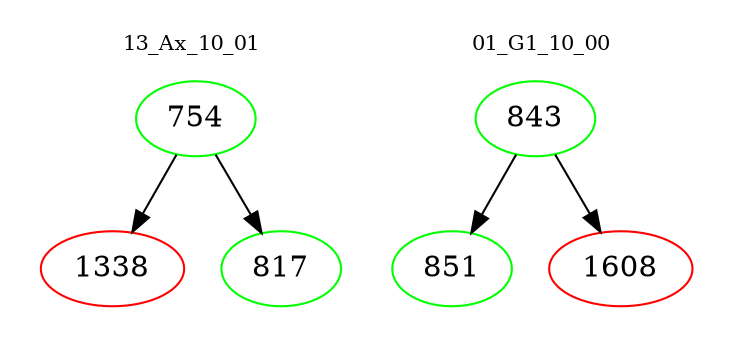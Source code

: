 digraph{
subgraph cluster_0 {
color = white
label = "13_Ax_10_01";
fontsize=10;
T0_754 [label="754", color="green"]
T0_754 -> T0_1338 [color="black"]
T0_1338 [label="1338", color="red"]
T0_754 -> T0_817 [color="black"]
T0_817 [label="817", color="green"]
}
subgraph cluster_1 {
color = white
label = "01_G1_10_00";
fontsize=10;
T1_843 [label="843", color="green"]
T1_843 -> T1_851 [color="black"]
T1_851 [label="851", color="green"]
T1_843 -> T1_1608 [color="black"]
T1_1608 [label="1608", color="red"]
}
}
